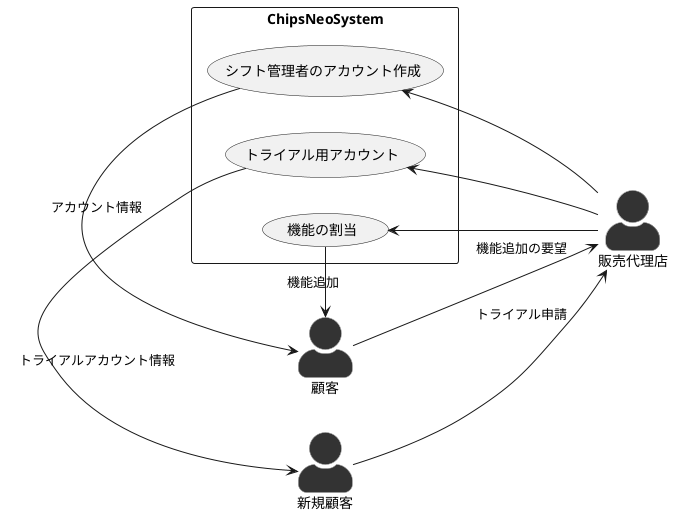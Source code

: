 @startuml 販売代理店

left to right direction
skinparam actorStyle awesome
skinparam actor {
    BackgroundColor #333333
    BorderColor #999999
}
actor 販売代理店 as sales_agent
actor 顧客 as client
actor 新規顧客 as new_client


rectangle ChipsNeoSystem {
    usecase "シフト管理者のアカウント作成" as create
    usecase "機能の割当" as feature
    usecase "トライアル用アカウント" as trial
}

sales_agent --> create
create -right-> client :アカウント情報

sales_agent -up-> feature
feature --> client :機能追加

client --> sales_agent :機能追加の要望

new_client --> sales_agent :トライアル申請
sales_agent --> trial
trial --> new_client :トライアルアカウント情報
@enduml
